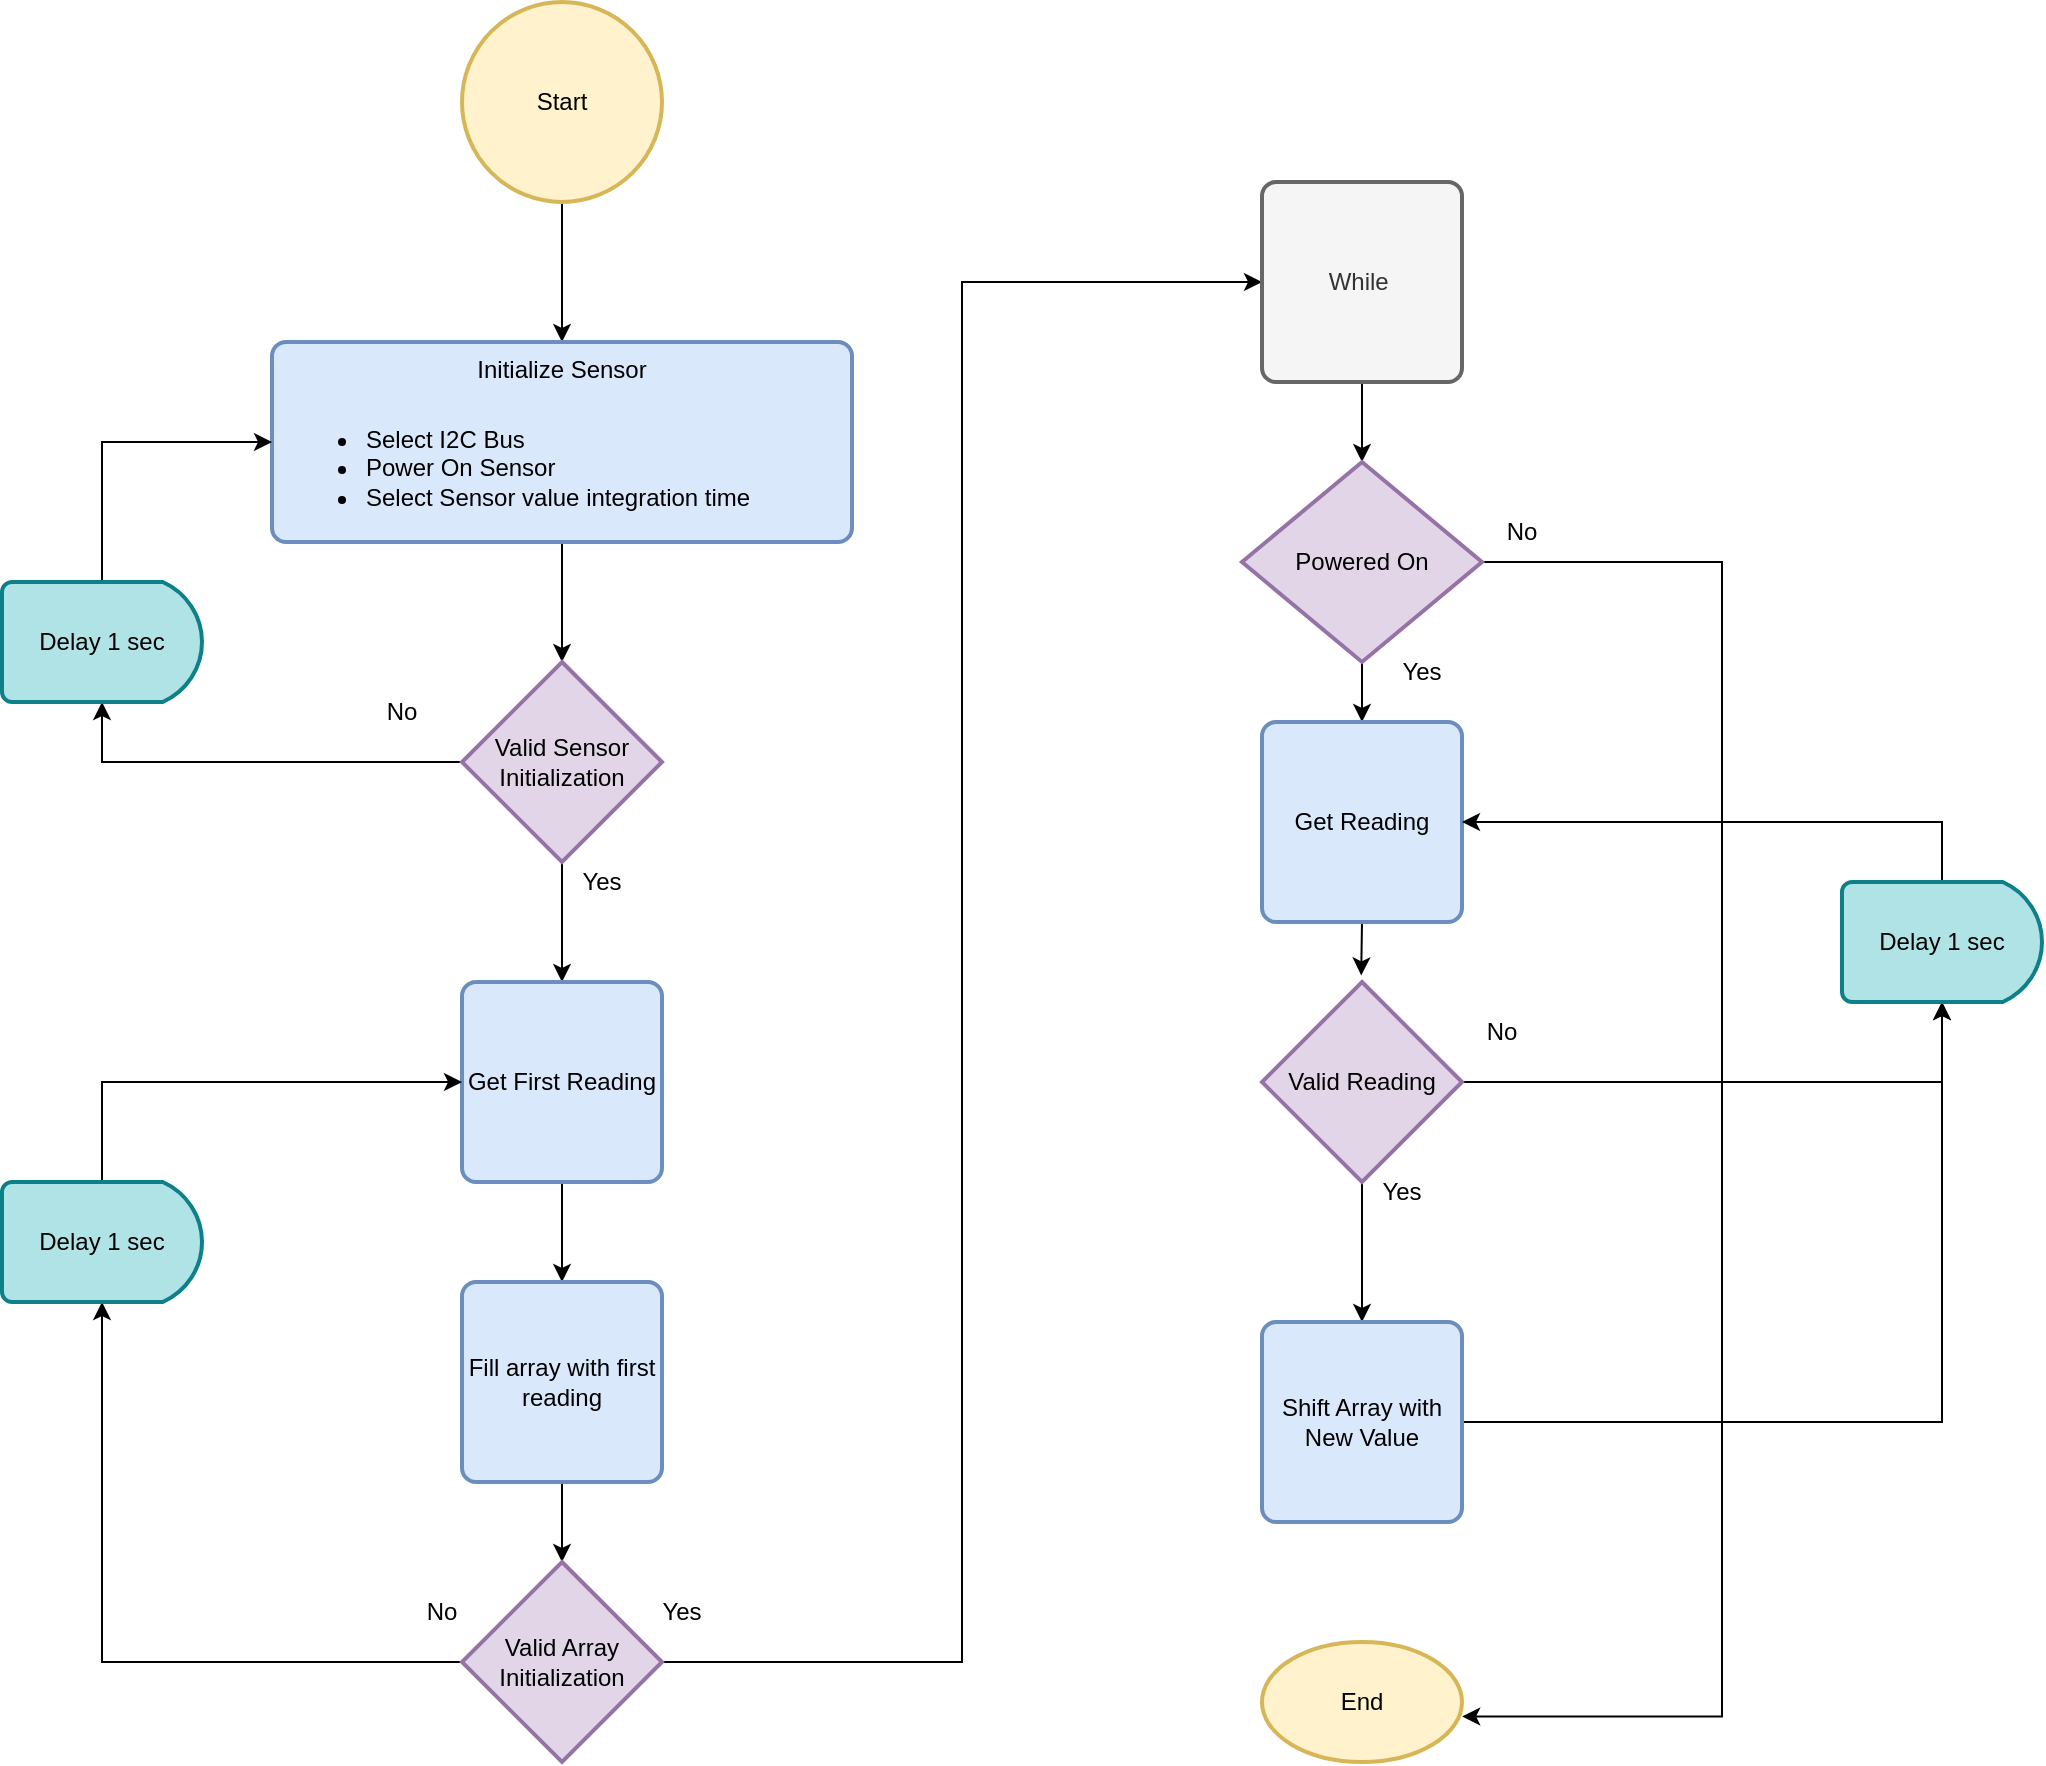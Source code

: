 <mxfile version="20.5.3" type="github">
  <diagram id="C5RBs43oDa-KdzZeNtuy" name="Page-1">
    <mxGraphModel dx="2031" dy="1077" grid="1" gridSize="10" guides="1" tooltips="1" connect="1" arrows="1" fold="1" page="1" pageScale="1" pageWidth="827" pageHeight="1169" math="0" shadow="0">
      <root>
        <mxCell id="WIyWlLk6GJQsqaUBKTNV-0" />
        <mxCell id="WIyWlLk6GJQsqaUBKTNV-1" parent="WIyWlLk6GJQsqaUBKTNV-0" />
        <mxCell id="EBqMJ3u9A-3nKEFXwhYl-12" style="edgeStyle=orthogonalEdgeStyle;rounded=0;orthogonalLoop=1;jettySize=auto;html=1;exitX=0.5;exitY=1;exitDx=0;exitDy=0;exitPerimeter=0;" edge="1" parent="WIyWlLk6GJQsqaUBKTNV-1" source="EBqMJ3u9A-3nKEFXwhYl-0" target="EBqMJ3u9A-3nKEFXwhYl-1">
          <mxGeometry relative="1" as="geometry" />
        </mxCell>
        <mxCell id="EBqMJ3u9A-3nKEFXwhYl-0" value="Start" style="strokeWidth=2;html=1;shape=mxgraph.flowchart.start_2;whiteSpace=wrap;fillColor=#fff2cc;strokeColor=#d6b656;" vertex="1" parent="WIyWlLk6GJQsqaUBKTNV-1">
          <mxGeometry x="350" y="130" width="100" height="100" as="geometry" />
        </mxCell>
        <mxCell id="EBqMJ3u9A-3nKEFXwhYl-13" style="edgeStyle=orthogonalEdgeStyle;rounded=0;orthogonalLoop=1;jettySize=auto;html=1;exitX=0.5;exitY=1;exitDx=0;exitDy=0;" edge="1" parent="WIyWlLk6GJQsqaUBKTNV-1" source="EBqMJ3u9A-3nKEFXwhYl-1" target="EBqMJ3u9A-3nKEFXwhYl-3">
          <mxGeometry relative="1" as="geometry" />
        </mxCell>
        <mxCell id="EBqMJ3u9A-3nKEFXwhYl-1" value="Initialize Sensor" style="rounded=1;whiteSpace=wrap;html=1;absoluteArcSize=1;arcSize=14;strokeWidth=2;verticalAlign=top;fillColor=#dae8fc;strokeColor=#6c8ebf;" vertex="1" parent="WIyWlLk6GJQsqaUBKTNV-1">
          <mxGeometry x="255" y="300" width="290" height="100" as="geometry" />
        </mxCell>
        <mxCell id="EBqMJ3u9A-3nKEFXwhYl-2" value="&lt;ul&gt;&lt;li&gt;Select I2C Bus&lt;/li&gt;&lt;li&gt;Power On Sensor&lt;/li&gt;&lt;li&gt;Select Sensor value integration time&lt;/li&gt;&lt;/ul&gt;" style="text;html=1;strokeColor=none;fillColor=none;align=left;verticalAlign=top;whiteSpace=wrap;rounded=0;" vertex="1" parent="WIyWlLk6GJQsqaUBKTNV-1">
          <mxGeometry x="260" y="322.5" width="280" height="55" as="geometry" />
        </mxCell>
        <mxCell id="EBqMJ3u9A-3nKEFXwhYl-14" style="edgeStyle=orthogonalEdgeStyle;rounded=0;orthogonalLoop=1;jettySize=auto;html=1;exitX=0.5;exitY=1;exitDx=0;exitDy=0;exitPerimeter=0;entryX=0.5;entryY=0;entryDx=0;entryDy=0;" edge="1" parent="WIyWlLk6GJQsqaUBKTNV-1" source="EBqMJ3u9A-3nKEFXwhYl-3" target="EBqMJ3u9A-3nKEFXwhYl-4">
          <mxGeometry relative="1" as="geometry" />
        </mxCell>
        <mxCell id="EBqMJ3u9A-3nKEFXwhYl-44" style="edgeStyle=orthogonalEdgeStyle;rounded=0;orthogonalLoop=1;jettySize=auto;html=1;exitX=0;exitY=0.5;exitDx=0;exitDy=0;exitPerimeter=0;entryX=0.5;entryY=1;entryDx=0;entryDy=0;entryPerimeter=0;" edge="1" parent="WIyWlLk6GJQsqaUBKTNV-1" source="EBqMJ3u9A-3nKEFXwhYl-3" target="EBqMJ3u9A-3nKEFXwhYl-43">
          <mxGeometry relative="1" as="geometry" />
        </mxCell>
        <mxCell id="EBqMJ3u9A-3nKEFXwhYl-3" value="Valid Sensor Initialization" style="strokeWidth=2;html=1;shape=mxgraph.flowchart.decision;whiteSpace=wrap;fillColor=#e1d5e7;strokeColor=#9673a6;" vertex="1" parent="WIyWlLk6GJQsqaUBKTNV-1">
          <mxGeometry x="350" y="460" width="100" height="100" as="geometry" />
        </mxCell>
        <mxCell id="EBqMJ3u9A-3nKEFXwhYl-15" style="edgeStyle=orthogonalEdgeStyle;rounded=0;orthogonalLoop=1;jettySize=auto;html=1;exitX=0.5;exitY=1;exitDx=0;exitDy=0;entryX=0.5;entryY=0;entryDx=0;entryDy=0;" edge="1" parent="WIyWlLk6GJQsqaUBKTNV-1" source="EBqMJ3u9A-3nKEFXwhYl-4" target="EBqMJ3u9A-3nKEFXwhYl-5">
          <mxGeometry relative="1" as="geometry" />
        </mxCell>
        <mxCell id="EBqMJ3u9A-3nKEFXwhYl-4" value="Get First Reading" style="rounded=1;whiteSpace=wrap;html=1;absoluteArcSize=1;arcSize=14;strokeWidth=2;fillColor=#dae8fc;strokeColor=#6c8ebf;" vertex="1" parent="WIyWlLk6GJQsqaUBKTNV-1">
          <mxGeometry x="350" y="620" width="100" height="100" as="geometry" />
        </mxCell>
        <mxCell id="EBqMJ3u9A-3nKEFXwhYl-17" style="edgeStyle=orthogonalEdgeStyle;rounded=0;orthogonalLoop=1;jettySize=auto;html=1;exitX=0.5;exitY=1;exitDx=0;exitDy=0;entryX=0.5;entryY=0;entryDx=0;entryDy=0;entryPerimeter=0;" edge="1" parent="WIyWlLk6GJQsqaUBKTNV-1" source="EBqMJ3u9A-3nKEFXwhYl-5" target="EBqMJ3u9A-3nKEFXwhYl-6">
          <mxGeometry relative="1" as="geometry" />
        </mxCell>
        <mxCell id="EBqMJ3u9A-3nKEFXwhYl-5" value="Fill array with first reading" style="rounded=1;whiteSpace=wrap;html=1;absoluteArcSize=1;arcSize=14;strokeWidth=2;fillColor=#dae8fc;strokeColor=#6c8ebf;" vertex="1" parent="WIyWlLk6GJQsqaUBKTNV-1">
          <mxGeometry x="350" y="770" width="100" height="100" as="geometry" />
        </mxCell>
        <mxCell id="EBqMJ3u9A-3nKEFXwhYl-46" style="edgeStyle=orthogonalEdgeStyle;rounded=0;orthogonalLoop=1;jettySize=auto;html=1;exitX=0;exitY=0.5;exitDx=0;exitDy=0;exitPerimeter=0;" edge="1" parent="WIyWlLk6GJQsqaUBKTNV-1" source="EBqMJ3u9A-3nKEFXwhYl-6" target="EBqMJ3u9A-3nKEFXwhYl-40">
          <mxGeometry relative="1" as="geometry" />
        </mxCell>
        <mxCell id="EBqMJ3u9A-3nKEFXwhYl-51" style="edgeStyle=orthogonalEdgeStyle;rounded=0;orthogonalLoop=1;jettySize=auto;html=1;exitX=1;exitY=0.5;exitDx=0;exitDy=0;exitPerimeter=0;entryX=0;entryY=0.5;entryDx=0;entryDy=0;" edge="1" parent="WIyWlLk6GJQsqaUBKTNV-1" source="EBqMJ3u9A-3nKEFXwhYl-6" target="EBqMJ3u9A-3nKEFXwhYl-7">
          <mxGeometry relative="1" as="geometry" />
        </mxCell>
        <mxCell id="EBqMJ3u9A-3nKEFXwhYl-6" value="Valid Array Initialization" style="strokeWidth=2;html=1;shape=mxgraph.flowchart.decision;whiteSpace=wrap;fillColor=#e1d5e7;strokeColor=#9673a6;" vertex="1" parent="WIyWlLk6GJQsqaUBKTNV-1">
          <mxGeometry x="350" y="910" width="100" height="100" as="geometry" />
        </mxCell>
        <mxCell id="EBqMJ3u9A-3nKEFXwhYl-19" style="edgeStyle=orthogonalEdgeStyle;rounded=0;orthogonalLoop=1;jettySize=auto;html=1;exitX=0.5;exitY=1;exitDx=0;exitDy=0;entryX=0.5;entryY=0;entryDx=0;entryDy=0;entryPerimeter=0;" edge="1" parent="WIyWlLk6GJQsqaUBKTNV-1" source="EBqMJ3u9A-3nKEFXwhYl-7" target="EBqMJ3u9A-3nKEFXwhYl-8">
          <mxGeometry relative="1" as="geometry" />
        </mxCell>
        <mxCell id="EBqMJ3u9A-3nKEFXwhYl-7" value="While&amp;nbsp;" style="rounded=1;whiteSpace=wrap;html=1;absoluteArcSize=1;arcSize=14;strokeWidth=2;fillColor=#f5f5f5;fontColor=#333333;strokeColor=#666666;" vertex="1" parent="WIyWlLk6GJQsqaUBKTNV-1">
          <mxGeometry x="750" y="220" width="100" height="100" as="geometry" />
        </mxCell>
        <mxCell id="EBqMJ3u9A-3nKEFXwhYl-20" style="edgeStyle=orthogonalEdgeStyle;rounded=0;orthogonalLoop=1;jettySize=auto;html=1;exitX=0.5;exitY=1;exitDx=0;exitDy=0;exitPerimeter=0;" edge="1" parent="WIyWlLk6GJQsqaUBKTNV-1" source="EBqMJ3u9A-3nKEFXwhYl-8" target="EBqMJ3u9A-3nKEFXwhYl-9">
          <mxGeometry relative="1" as="geometry" />
        </mxCell>
        <mxCell id="EBqMJ3u9A-3nKEFXwhYl-38" style="edgeStyle=orthogonalEdgeStyle;rounded=0;orthogonalLoop=1;jettySize=auto;html=1;exitX=1;exitY=0.5;exitDx=0;exitDy=0;exitPerimeter=0;entryX=1.001;entryY=0.62;entryDx=0;entryDy=0;entryPerimeter=0;" edge="1" parent="WIyWlLk6GJQsqaUBKTNV-1" source="EBqMJ3u9A-3nKEFXwhYl-8" target="EBqMJ3u9A-3nKEFXwhYl-37">
          <mxGeometry relative="1" as="geometry">
            <Array as="points">
              <mxPoint x="980" y="410" />
              <mxPoint x="980" y="987" />
            </Array>
          </mxGeometry>
        </mxCell>
        <mxCell id="EBqMJ3u9A-3nKEFXwhYl-8" value="Powered On" style="strokeWidth=2;html=1;shape=mxgraph.flowchart.decision;whiteSpace=wrap;fillColor=#e1d5e7;strokeColor=#9673a6;" vertex="1" parent="WIyWlLk6GJQsqaUBKTNV-1">
          <mxGeometry x="740" y="360" width="120" height="100" as="geometry" />
        </mxCell>
        <mxCell id="EBqMJ3u9A-3nKEFXwhYl-21" style="edgeStyle=orthogonalEdgeStyle;rounded=0;orthogonalLoop=1;jettySize=auto;html=1;exitX=0.5;exitY=1;exitDx=0;exitDy=0;entryX=0.496;entryY=-0.033;entryDx=0;entryDy=0;entryPerimeter=0;" edge="1" parent="WIyWlLk6GJQsqaUBKTNV-1" source="EBqMJ3u9A-3nKEFXwhYl-9" target="EBqMJ3u9A-3nKEFXwhYl-10">
          <mxGeometry relative="1" as="geometry" />
        </mxCell>
        <mxCell id="EBqMJ3u9A-3nKEFXwhYl-9" value="Get Reading" style="rounded=1;whiteSpace=wrap;html=1;absoluteArcSize=1;arcSize=14;strokeWidth=2;fillColor=#dae8fc;strokeColor=#6c8ebf;" vertex="1" parent="WIyWlLk6GJQsqaUBKTNV-1">
          <mxGeometry x="750" y="490" width="100" height="100" as="geometry" />
        </mxCell>
        <mxCell id="EBqMJ3u9A-3nKEFXwhYl-22" style="edgeStyle=orthogonalEdgeStyle;rounded=0;orthogonalLoop=1;jettySize=auto;html=1;exitX=0.5;exitY=1;exitDx=0;exitDy=0;exitPerimeter=0;entryX=0.5;entryY=0;entryDx=0;entryDy=0;" edge="1" parent="WIyWlLk6GJQsqaUBKTNV-1" source="EBqMJ3u9A-3nKEFXwhYl-10" target="EBqMJ3u9A-3nKEFXwhYl-11">
          <mxGeometry relative="1" as="geometry" />
        </mxCell>
        <mxCell id="EBqMJ3u9A-3nKEFXwhYl-50" style="edgeStyle=orthogonalEdgeStyle;rounded=0;orthogonalLoop=1;jettySize=auto;html=1;exitX=1;exitY=0.5;exitDx=0;exitDy=0;exitPerimeter=0;entryX=0.5;entryY=1;entryDx=0;entryDy=0;entryPerimeter=0;" edge="1" parent="WIyWlLk6GJQsqaUBKTNV-1" source="EBqMJ3u9A-3nKEFXwhYl-10" target="EBqMJ3u9A-3nKEFXwhYl-29">
          <mxGeometry relative="1" as="geometry" />
        </mxCell>
        <mxCell id="EBqMJ3u9A-3nKEFXwhYl-10" value="Valid Reading" style="strokeWidth=2;html=1;shape=mxgraph.flowchart.decision;whiteSpace=wrap;fillColor=#e1d5e7;strokeColor=#9673a6;" vertex="1" parent="WIyWlLk6GJQsqaUBKTNV-1">
          <mxGeometry x="750" y="620" width="100" height="100" as="geometry" />
        </mxCell>
        <mxCell id="EBqMJ3u9A-3nKEFXwhYl-49" style="edgeStyle=orthogonalEdgeStyle;rounded=0;orthogonalLoop=1;jettySize=auto;html=1;exitX=1;exitY=0.5;exitDx=0;exitDy=0;entryX=0.5;entryY=1;entryDx=0;entryDy=0;entryPerimeter=0;" edge="1" parent="WIyWlLk6GJQsqaUBKTNV-1" source="EBqMJ3u9A-3nKEFXwhYl-11" target="EBqMJ3u9A-3nKEFXwhYl-29">
          <mxGeometry relative="1" as="geometry" />
        </mxCell>
        <mxCell id="EBqMJ3u9A-3nKEFXwhYl-11" value="Shift Array with New Value" style="rounded=1;whiteSpace=wrap;html=1;absoluteArcSize=1;arcSize=14;strokeWidth=2;fillColor=#dae8fc;strokeColor=#6c8ebf;" vertex="1" parent="WIyWlLk6GJQsqaUBKTNV-1">
          <mxGeometry x="750" y="790" width="100" height="100" as="geometry" />
        </mxCell>
        <mxCell id="EBqMJ3u9A-3nKEFXwhYl-24" value="No" style="text;html=1;strokeColor=none;fillColor=none;align=center;verticalAlign=middle;whiteSpace=wrap;rounded=0;" vertex="1" parent="WIyWlLk6GJQsqaUBKTNV-1">
          <mxGeometry x="290" y="470" width="60" height="30" as="geometry" />
        </mxCell>
        <mxCell id="EBqMJ3u9A-3nKEFXwhYl-25" value="Yes" style="text;html=1;strokeColor=none;fillColor=none;align=center;verticalAlign=middle;whiteSpace=wrap;rounded=0;" vertex="1" parent="WIyWlLk6GJQsqaUBKTNV-1">
          <mxGeometry x="390" y="555" width="60" height="30" as="geometry" />
        </mxCell>
        <mxCell id="EBqMJ3u9A-3nKEFXwhYl-26" value="No" style="text;html=1;strokeColor=none;fillColor=none;align=center;verticalAlign=middle;whiteSpace=wrap;rounded=0;" vertex="1" parent="WIyWlLk6GJQsqaUBKTNV-1">
          <mxGeometry x="310" y="920" width="60" height="30" as="geometry" />
        </mxCell>
        <mxCell id="EBqMJ3u9A-3nKEFXwhYl-28" value="Yes" style="text;html=1;strokeColor=none;fillColor=none;align=center;verticalAlign=middle;whiteSpace=wrap;rounded=0;" vertex="1" parent="WIyWlLk6GJQsqaUBKTNV-1">
          <mxGeometry x="430" y="920" width="60" height="30" as="geometry" />
        </mxCell>
        <mxCell id="EBqMJ3u9A-3nKEFXwhYl-31" style="edgeStyle=orthogonalEdgeStyle;rounded=0;orthogonalLoop=1;jettySize=auto;html=1;exitX=0.5;exitY=0;exitDx=0;exitDy=0;exitPerimeter=0;" edge="1" parent="WIyWlLk6GJQsqaUBKTNV-1" source="EBqMJ3u9A-3nKEFXwhYl-29" target="EBqMJ3u9A-3nKEFXwhYl-9">
          <mxGeometry relative="1" as="geometry" />
        </mxCell>
        <mxCell id="EBqMJ3u9A-3nKEFXwhYl-29" value="Delay 1 sec" style="strokeWidth=2;html=1;shape=mxgraph.flowchart.delay;whiteSpace=wrap;fillColor=#b0e3e6;strokeColor=#0e8088;" vertex="1" parent="WIyWlLk6GJQsqaUBKTNV-1">
          <mxGeometry x="1040" y="570" width="100" height="60" as="geometry" />
        </mxCell>
        <mxCell id="EBqMJ3u9A-3nKEFXwhYl-32" value="No" style="text;html=1;strokeColor=none;fillColor=none;align=center;verticalAlign=middle;whiteSpace=wrap;rounded=0;" vertex="1" parent="WIyWlLk6GJQsqaUBKTNV-1">
          <mxGeometry x="840" y="630" width="60" height="30" as="geometry" />
        </mxCell>
        <mxCell id="EBqMJ3u9A-3nKEFXwhYl-33" value="Yes" style="text;html=1;strokeColor=none;fillColor=none;align=center;verticalAlign=middle;whiteSpace=wrap;rounded=0;" vertex="1" parent="WIyWlLk6GJQsqaUBKTNV-1">
          <mxGeometry x="790" y="710" width="60" height="30" as="geometry" />
        </mxCell>
        <mxCell id="EBqMJ3u9A-3nKEFXwhYl-35" value="Yes" style="text;html=1;strokeColor=none;fillColor=none;align=center;verticalAlign=middle;whiteSpace=wrap;rounded=0;" vertex="1" parent="WIyWlLk6GJQsqaUBKTNV-1">
          <mxGeometry x="800" y="450" width="60" height="30" as="geometry" />
        </mxCell>
        <mxCell id="EBqMJ3u9A-3nKEFXwhYl-37" value="End" style="strokeWidth=2;html=1;shape=mxgraph.flowchart.start_1;whiteSpace=wrap;fillColor=#fff2cc;strokeColor=#d6b656;" vertex="1" parent="WIyWlLk6GJQsqaUBKTNV-1">
          <mxGeometry x="750" y="950" width="100" height="60" as="geometry" />
        </mxCell>
        <mxCell id="EBqMJ3u9A-3nKEFXwhYl-39" value="No" style="text;html=1;strokeColor=none;fillColor=none;align=center;verticalAlign=middle;whiteSpace=wrap;rounded=0;" vertex="1" parent="WIyWlLk6GJQsqaUBKTNV-1">
          <mxGeometry x="850" y="380" width="60" height="30" as="geometry" />
        </mxCell>
        <mxCell id="EBqMJ3u9A-3nKEFXwhYl-42" style="edgeStyle=orthogonalEdgeStyle;rounded=0;orthogonalLoop=1;jettySize=auto;html=1;exitX=0.5;exitY=0;exitDx=0;exitDy=0;exitPerimeter=0;" edge="1" parent="WIyWlLk6GJQsqaUBKTNV-1" source="EBqMJ3u9A-3nKEFXwhYl-40" target="EBqMJ3u9A-3nKEFXwhYl-4">
          <mxGeometry relative="1" as="geometry" />
        </mxCell>
        <mxCell id="EBqMJ3u9A-3nKEFXwhYl-40" value="Delay 1 sec" style="strokeWidth=2;html=1;shape=mxgraph.flowchart.delay;whiteSpace=wrap;fillColor=#b0e3e6;strokeColor=#0e8088;" vertex="1" parent="WIyWlLk6GJQsqaUBKTNV-1">
          <mxGeometry x="120" y="720" width="100" height="60" as="geometry" />
        </mxCell>
        <mxCell id="EBqMJ3u9A-3nKEFXwhYl-45" style="edgeStyle=orthogonalEdgeStyle;rounded=0;orthogonalLoop=1;jettySize=auto;html=1;exitX=0.5;exitY=0;exitDx=0;exitDy=0;exitPerimeter=0;entryX=0;entryY=0.5;entryDx=0;entryDy=0;" edge="1" parent="WIyWlLk6GJQsqaUBKTNV-1" source="EBqMJ3u9A-3nKEFXwhYl-43" target="EBqMJ3u9A-3nKEFXwhYl-1">
          <mxGeometry relative="1" as="geometry" />
        </mxCell>
        <mxCell id="EBqMJ3u9A-3nKEFXwhYl-43" value="Delay 1 sec" style="strokeWidth=2;html=1;shape=mxgraph.flowchart.delay;whiteSpace=wrap;fillColor=#b0e3e6;strokeColor=#0e8088;" vertex="1" parent="WIyWlLk6GJQsqaUBKTNV-1">
          <mxGeometry x="120" y="420" width="100" height="60" as="geometry" />
        </mxCell>
      </root>
    </mxGraphModel>
  </diagram>
</mxfile>
